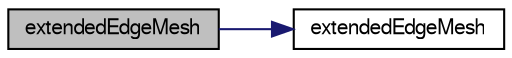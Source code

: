 digraph "extendedEdgeMesh"
{
  bgcolor="transparent";
  edge [fontname="FreeSans",fontsize="10",labelfontname="FreeSans",labelfontsize="10"];
  node [fontname="FreeSans",fontsize="10",shape=record];
  rankdir="LR";
  Node294 [label="extendedEdgeMesh",height=0.2,width=0.4,color="black", fillcolor="grey75", style="filled", fontcolor="black"];
  Node294 -> Node295 [color="midnightblue",fontsize="10",style="solid",fontname="FreeSans"];
  Node295 [label="extendedEdgeMesh",height=0.2,width=0.4,color="black",URL="$a21786.html#a16ecd6f0225623583777d62d0026d3b8",tooltip="Construct null. "];
}
